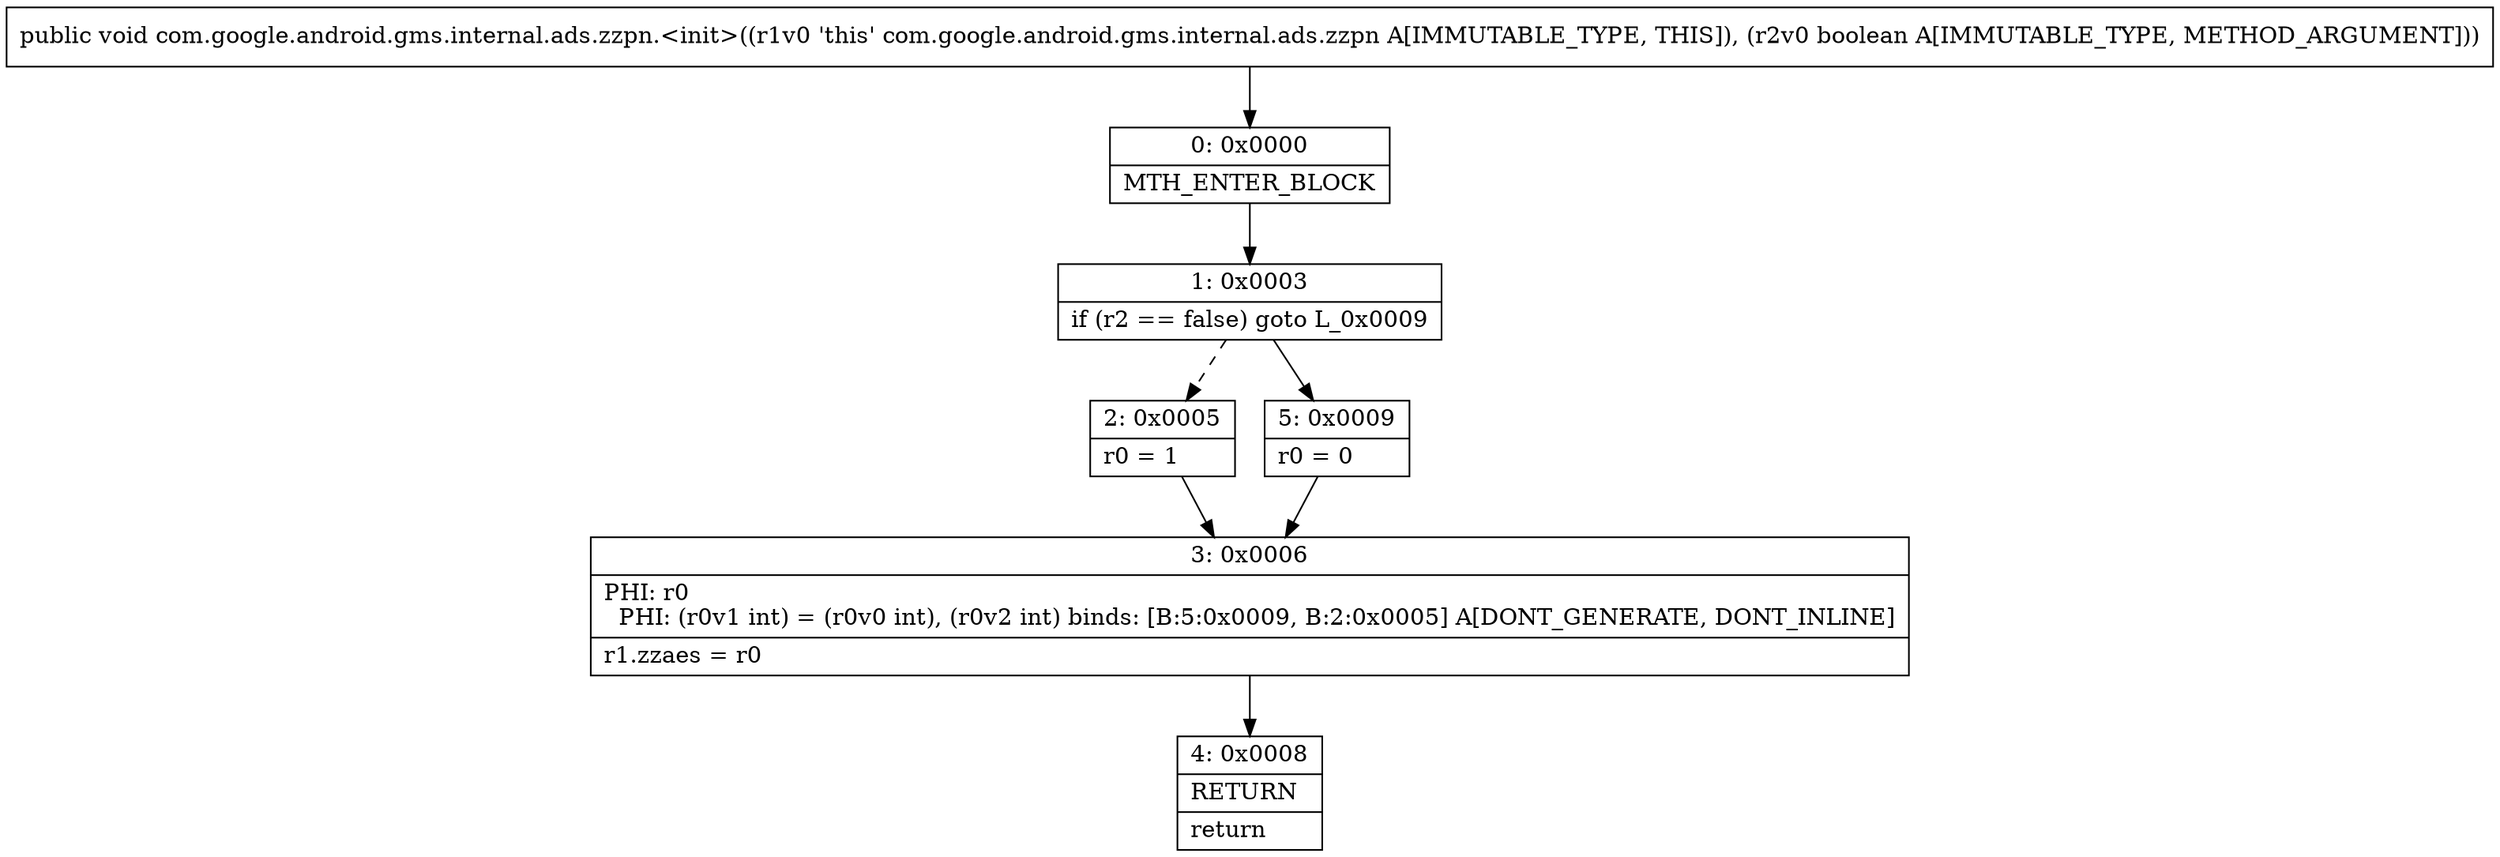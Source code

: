 digraph "CFG forcom.google.android.gms.internal.ads.zzpn.\<init\>(Z)V" {
Node_0 [shape=record,label="{0\:\ 0x0000|MTH_ENTER_BLOCK\l}"];
Node_1 [shape=record,label="{1\:\ 0x0003|if (r2 == false) goto L_0x0009\l}"];
Node_2 [shape=record,label="{2\:\ 0x0005|r0 = 1\l}"];
Node_3 [shape=record,label="{3\:\ 0x0006|PHI: r0 \l  PHI: (r0v1 int) = (r0v0 int), (r0v2 int) binds: [B:5:0x0009, B:2:0x0005] A[DONT_GENERATE, DONT_INLINE]\l|r1.zzaes = r0\l}"];
Node_4 [shape=record,label="{4\:\ 0x0008|RETURN\l|return\l}"];
Node_5 [shape=record,label="{5\:\ 0x0009|r0 = 0\l}"];
MethodNode[shape=record,label="{public void com.google.android.gms.internal.ads.zzpn.\<init\>((r1v0 'this' com.google.android.gms.internal.ads.zzpn A[IMMUTABLE_TYPE, THIS]), (r2v0 boolean A[IMMUTABLE_TYPE, METHOD_ARGUMENT])) }"];
MethodNode -> Node_0;
Node_0 -> Node_1;
Node_1 -> Node_2[style=dashed];
Node_1 -> Node_5;
Node_2 -> Node_3;
Node_3 -> Node_4;
Node_5 -> Node_3;
}

